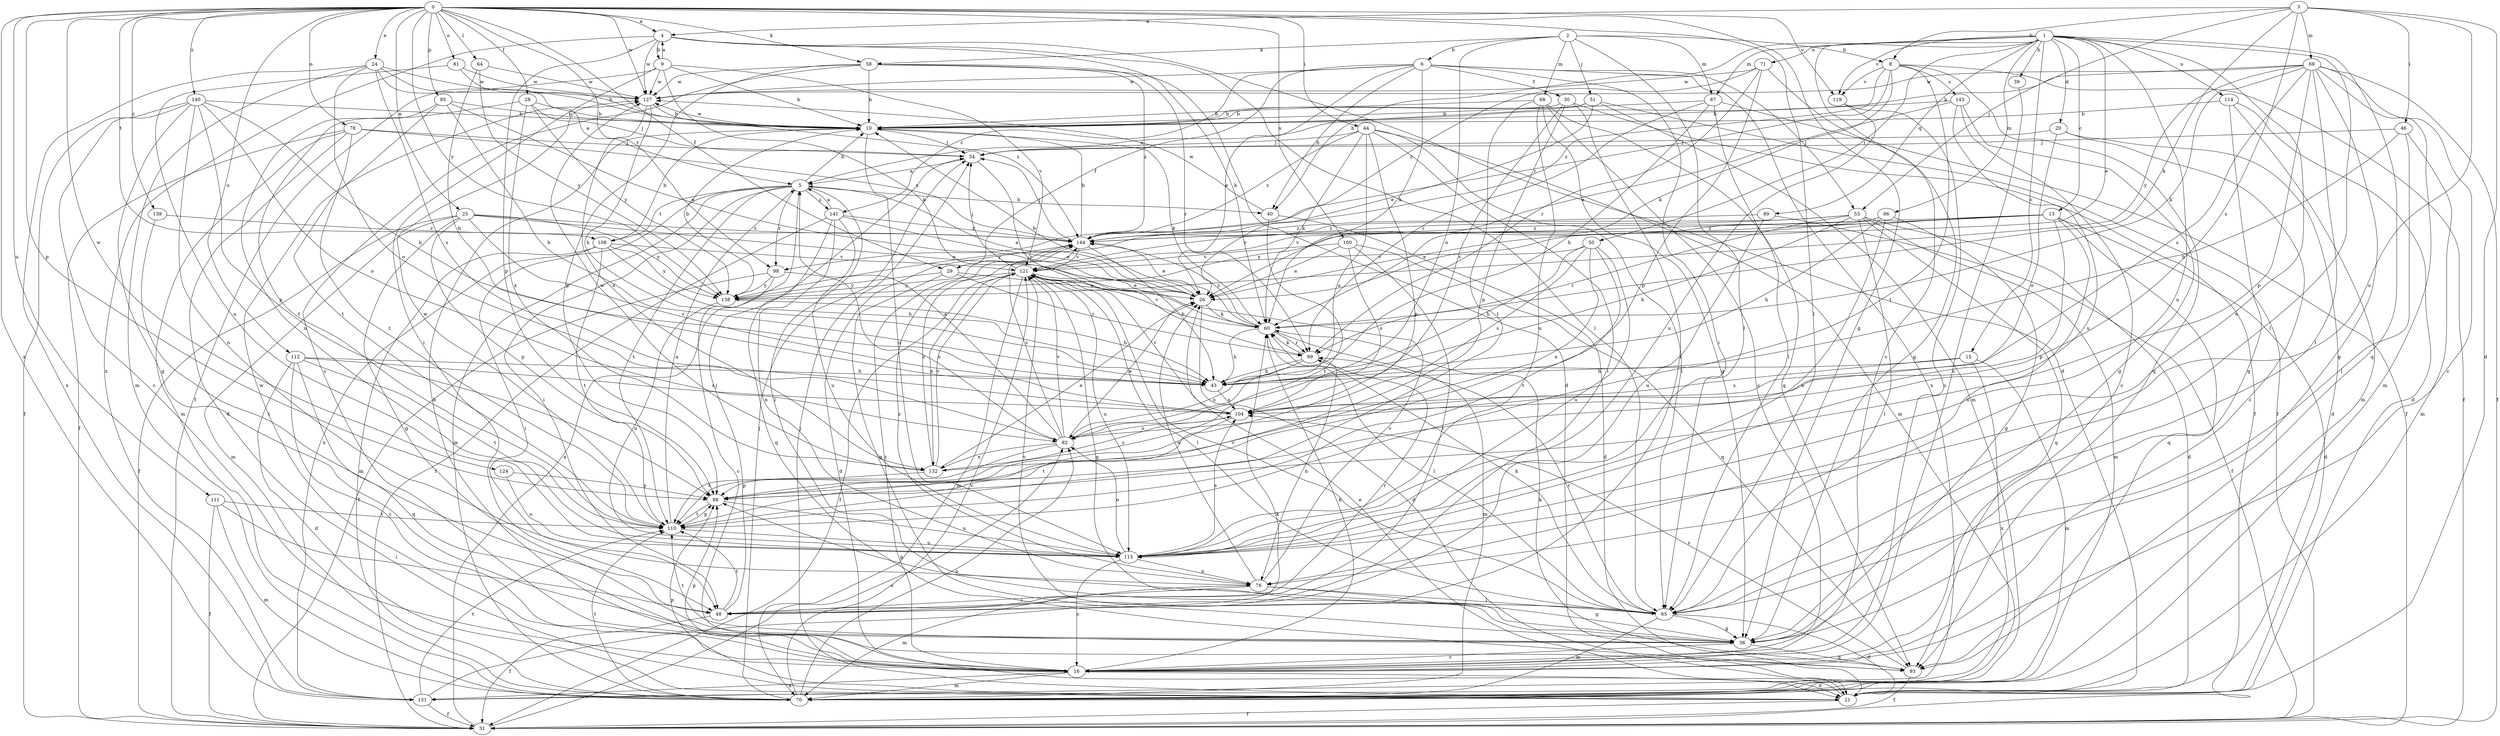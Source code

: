 strict digraph  {
0;
1;
2;
3;
4;
5;
6;
8;
9;
10;
13;
15;
16;
20;
21;
24;
25;
26;
28;
29;
30;
31;
36;
39;
40;
43;
44;
46;
48;
50;
51;
53;
54;
58;
60;
64;
65;
66;
67;
68;
69;
70;
71;
76;
78;
81;
82;
85;
88;
89;
93;
98;
99;
100;
104;
108;
110;
111;
112;
114;
115;
119;
121;
124;
127;
131;
132;
138;
139;
140;
141;
143;
144;
0 -> 4  [label=a];
0 -> 24  [label=e];
0 -> 25  [label=e];
0 -> 28  [label=f];
0 -> 29  [label=f];
0 -> 36  [label=g];
0 -> 44  [label=i];
0 -> 58  [label=k];
0 -> 64  [label=l];
0 -> 65  [label=l];
0 -> 78  [label=o];
0 -> 81  [label=o];
0 -> 85  [label=p];
0 -> 88  [label=p];
0 -> 98  [label=r];
0 -> 100  [label=s];
0 -> 108  [label=t];
0 -> 111  [label=u];
0 -> 112  [label=u];
0 -> 119  [label=v];
0 -> 124  [label=w];
0 -> 127  [label=w];
0 -> 131  [label=x];
0 -> 138  [label=y];
0 -> 139  [label=z];
0 -> 140  [label=z];
1 -> 13  [label=c];
1 -> 15  [label=c];
1 -> 16  [label=c];
1 -> 20  [label=d];
1 -> 26  [label=e];
1 -> 39  [label=h];
1 -> 40  [label=h];
1 -> 50  [label=j];
1 -> 65  [label=l];
1 -> 66  [label=m];
1 -> 67  [label=m];
1 -> 71  [label=n];
1 -> 76  [label=n];
1 -> 89  [label=q];
1 -> 93  [label=q];
1 -> 114  [label=u];
1 -> 115  [label=u];
1 -> 119  [label=v];
2 -> 6  [label=b];
2 -> 8  [label=b];
2 -> 51  [label=j];
2 -> 58  [label=k];
2 -> 65  [label=l];
2 -> 67  [label=m];
2 -> 68  [label=m];
2 -> 82  [label=o];
3 -> 4  [label=a];
3 -> 8  [label=b];
3 -> 21  [label=d];
3 -> 46  [label=i];
3 -> 53  [label=j];
3 -> 60  [label=k];
3 -> 69  [label=m];
3 -> 104  [label=s];
3 -> 115  [label=u];
4 -> 9  [label=b];
4 -> 21  [label=d];
4 -> 60  [label=k];
4 -> 65  [label=l];
4 -> 88  [label=p];
4 -> 127  [label=w];
4 -> 131  [label=x];
5 -> 10  [label=b];
5 -> 40  [label=h];
5 -> 48  [label=i];
5 -> 65  [label=l];
5 -> 70  [label=m];
5 -> 98  [label=r];
5 -> 108  [label=t];
5 -> 110  [label=t];
5 -> 131  [label=x];
5 -> 141  [label=z];
6 -> 26  [label=e];
6 -> 29  [label=f];
6 -> 30  [label=f];
6 -> 40  [label=h];
6 -> 48  [label=i];
6 -> 53  [label=j];
6 -> 60  [label=k];
6 -> 127  [label=w];
6 -> 131  [label=x];
6 -> 141  [label=z];
8 -> 31  [label=f];
8 -> 60  [label=k];
8 -> 93  [label=q];
8 -> 98  [label=r];
8 -> 110  [label=t];
8 -> 119  [label=v];
8 -> 143  [label=z];
8 -> 144  [label=z];
9 -> 4  [label=a];
9 -> 10  [label=b];
9 -> 31  [label=f];
9 -> 48  [label=i];
9 -> 60  [label=k];
9 -> 121  [label=v];
9 -> 127  [label=w];
10 -> 54  [label=j];
10 -> 60  [label=k];
10 -> 115  [label=u];
10 -> 127  [label=w];
13 -> 21  [label=d];
13 -> 26  [label=e];
13 -> 76  [label=n];
13 -> 88  [label=p];
13 -> 93  [label=q];
13 -> 121  [label=v];
13 -> 138  [label=y];
13 -> 144  [label=z];
15 -> 43  [label=h];
15 -> 70  [label=m];
15 -> 104  [label=s];
15 -> 131  [label=x];
16 -> 10  [label=b];
16 -> 21  [label=d];
16 -> 60  [label=k];
16 -> 70  [label=m];
16 -> 88  [label=p];
16 -> 127  [label=w];
16 -> 131  [label=x];
16 -> 144  [label=z];
20 -> 16  [label=c];
20 -> 21  [label=d];
20 -> 54  [label=j];
20 -> 82  [label=o];
21 -> 26  [label=e];
21 -> 31  [label=f];
21 -> 54  [label=j];
21 -> 88  [label=p];
24 -> 5  [label=a];
24 -> 10  [label=b];
24 -> 70  [label=m];
24 -> 82  [label=o];
24 -> 104  [label=s];
24 -> 127  [label=w];
24 -> 131  [label=x];
25 -> 26  [label=e];
25 -> 31  [label=f];
25 -> 36  [label=g];
25 -> 70  [label=m];
25 -> 88  [label=p];
25 -> 104  [label=s];
25 -> 138  [label=y];
25 -> 144  [label=z];
26 -> 5  [label=a];
26 -> 21  [label=d];
26 -> 60  [label=k];
28 -> 10  [label=b];
28 -> 54  [label=j];
28 -> 110  [label=t];
28 -> 132  [label=x];
28 -> 138  [label=y];
29 -> 26  [label=e];
29 -> 36  [label=g];
29 -> 99  [label=r];
29 -> 138  [label=y];
30 -> 10  [label=b];
30 -> 31  [label=f];
30 -> 48  [label=i];
30 -> 88  [label=p];
30 -> 104  [label=s];
31 -> 5  [label=a];
31 -> 82  [label=o];
36 -> 16  [label=c];
36 -> 93  [label=q];
36 -> 110  [label=t];
36 -> 121  [label=v];
39 -> 16  [label=c];
40 -> 21  [label=d];
40 -> 110  [label=t];
40 -> 127  [label=w];
43 -> 104  [label=s];
44 -> 48  [label=i];
44 -> 54  [label=j];
44 -> 60  [label=k];
44 -> 65  [label=l];
44 -> 70  [label=m];
44 -> 82  [label=o];
44 -> 88  [label=p];
44 -> 144  [label=z];
46 -> 43  [label=h];
46 -> 54  [label=j];
46 -> 65  [label=l];
46 -> 70  [label=m];
48 -> 31  [label=f];
48 -> 54  [label=j];
48 -> 99  [label=r];
48 -> 110  [label=t];
50 -> 43  [label=h];
50 -> 104  [label=s];
50 -> 110  [label=t];
50 -> 115  [label=u];
50 -> 121  [label=v];
50 -> 132  [label=x];
51 -> 5  [label=a];
51 -> 10  [label=b];
51 -> 26  [label=e];
51 -> 31  [label=f];
51 -> 70  [label=m];
53 -> 21  [label=d];
53 -> 43  [label=h];
53 -> 65  [label=l];
53 -> 70  [label=m];
53 -> 93  [label=q];
53 -> 99  [label=r];
53 -> 138  [label=y];
53 -> 144  [label=z];
54 -> 5  [label=a];
54 -> 99  [label=r];
58 -> 10  [label=b];
58 -> 16  [label=c];
58 -> 21  [label=d];
58 -> 88  [label=p];
58 -> 99  [label=r];
58 -> 127  [label=w];
58 -> 144  [label=z];
60 -> 10  [label=b];
60 -> 43  [label=h];
60 -> 65  [label=l];
60 -> 70  [label=m];
60 -> 99  [label=r];
60 -> 121  [label=v];
60 -> 144  [label=z];
64 -> 43  [label=h];
64 -> 127  [label=w];
64 -> 138  [label=y];
65 -> 21  [label=d];
65 -> 36  [label=g];
65 -> 60  [label=k];
65 -> 70  [label=m];
65 -> 88  [label=p];
65 -> 99  [label=r];
65 -> 121  [label=v];
66 -> 36  [label=g];
66 -> 43  [label=h];
66 -> 115  [label=u];
66 -> 121  [label=v];
66 -> 144  [label=z];
67 -> 10  [label=b];
67 -> 31  [label=f];
67 -> 43  [label=h];
67 -> 65  [label=l];
67 -> 99  [label=r];
68 -> 10  [label=b];
68 -> 16  [label=c];
68 -> 36  [label=g];
68 -> 93  [label=q];
68 -> 110  [label=t];
68 -> 115  [label=u];
69 -> 10  [label=b];
69 -> 16  [label=c];
69 -> 31  [label=f];
69 -> 36  [label=g];
69 -> 60  [label=k];
69 -> 65  [label=l];
69 -> 70  [label=m];
69 -> 88  [label=p];
69 -> 104  [label=s];
69 -> 127  [label=w];
69 -> 138  [label=y];
70 -> 54  [label=j];
70 -> 82  [label=o];
70 -> 110  [label=t];
70 -> 121  [label=v];
71 -> 36  [label=g];
71 -> 88  [label=p];
71 -> 99  [label=r];
71 -> 127  [label=w];
71 -> 144  [label=z];
76 -> 26  [label=e];
76 -> 36  [label=g];
76 -> 48  [label=i];
76 -> 65  [label=l];
76 -> 70  [label=m];
76 -> 121  [label=v];
76 -> 144  [label=z];
78 -> 21  [label=d];
78 -> 31  [label=f];
78 -> 54  [label=j];
78 -> 70  [label=m];
78 -> 110  [label=t];
78 -> 144  [label=z];
81 -> 115  [label=u];
81 -> 127  [label=w];
81 -> 144  [label=z];
82 -> 5  [label=a];
82 -> 26  [label=e];
82 -> 110  [label=t];
82 -> 121  [label=v];
82 -> 132  [label=x];
82 -> 144  [label=z];
85 -> 10  [label=b];
85 -> 26  [label=e];
85 -> 43  [label=h];
85 -> 110  [label=t];
85 -> 115  [label=u];
88 -> 110  [label=t];
88 -> 115  [label=u];
89 -> 31  [label=f];
89 -> 115  [label=u];
89 -> 144  [label=z];
93 -> 31  [label=f];
93 -> 60  [label=k];
93 -> 104  [label=s];
98 -> 16  [label=c];
98 -> 31  [label=f];
98 -> 82  [label=o];
98 -> 138  [label=y];
99 -> 43  [label=h];
99 -> 60  [label=k];
99 -> 76  [label=n];
99 -> 82  [label=o];
100 -> 26  [label=e];
100 -> 48  [label=i];
100 -> 93  [label=q];
100 -> 104  [label=s];
100 -> 121  [label=v];
104 -> 82  [label=o];
104 -> 110  [label=t];
104 -> 121  [label=v];
108 -> 10  [label=b];
108 -> 43  [label=h];
108 -> 48  [label=i];
108 -> 70  [label=m];
108 -> 110  [label=t];
108 -> 121  [label=v];
108 -> 138  [label=y];
110 -> 5  [label=a];
110 -> 88  [label=p];
110 -> 115  [label=u];
110 -> 127  [label=w];
111 -> 31  [label=f];
111 -> 48  [label=i];
111 -> 70  [label=m];
111 -> 110  [label=t];
112 -> 16  [label=c];
112 -> 21  [label=d];
112 -> 43  [label=h];
112 -> 93  [label=q];
112 -> 104  [label=s];
112 -> 110  [label=t];
114 -> 10  [label=b];
114 -> 21  [label=d];
114 -> 36  [label=g];
114 -> 70  [label=m];
115 -> 16  [label=c];
115 -> 76  [label=n];
115 -> 82  [label=o];
115 -> 104  [label=s];
119 -> 16  [label=c];
119 -> 115  [label=u];
121 -> 26  [label=e];
121 -> 31  [label=f];
121 -> 36  [label=g];
121 -> 54  [label=j];
121 -> 65  [label=l];
121 -> 70  [label=m];
121 -> 115  [label=u];
121 -> 132  [label=x];
121 -> 138  [label=y];
124 -> 88  [label=p];
124 -> 115  [label=u];
127 -> 10  [label=b];
127 -> 43  [label=h];
127 -> 132  [label=x];
131 -> 31  [label=f];
131 -> 60  [label=k];
131 -> 110  [label=t];
132 -> 26  [label=e];
132 -> 88  [label=p];
132 -> 104  [label=s];
132 -> 121  [label=v];
132 -> 127  [label=w];
132 -> 144  [label=z];
138 -> 10  [label=b];
138 -> 43  [label=h];
138 -> 115  [label=u];
139 -> 48  [label=i];
139 -> 144  [label=z];
140 -> 10  [label=b];
140 -> 16  [label=c];
140 -> 31  [label=f];
140 -> 36  [label=g];
140 -> 43  [label=h];
140 -> 76  [label=n];
140 -> 82  [label=o];
140 -> 88  [label=p];
141 -> 5  [label=a];
141 -> 26  [label=e];
141 -> 31  [label=f];
141 -> 76  [label=n];
141 -> 93  [label=q];
141 -> 115  [label=u];
141 -> 144  [label=z];
143 -> 10  [label=b];
143 -> 16  [label=c];
143 -> 26  [label=e];
143 -> 36  [label=g];
143 -> 115  [label=u];
144 -> 10  [label=b];
144 -> 21  [label=d];
144 -> 26  [label=e];
144 -> 43  [label=h];
144 -> 54  [label=j];
144 -> 121  [label=v];
}
